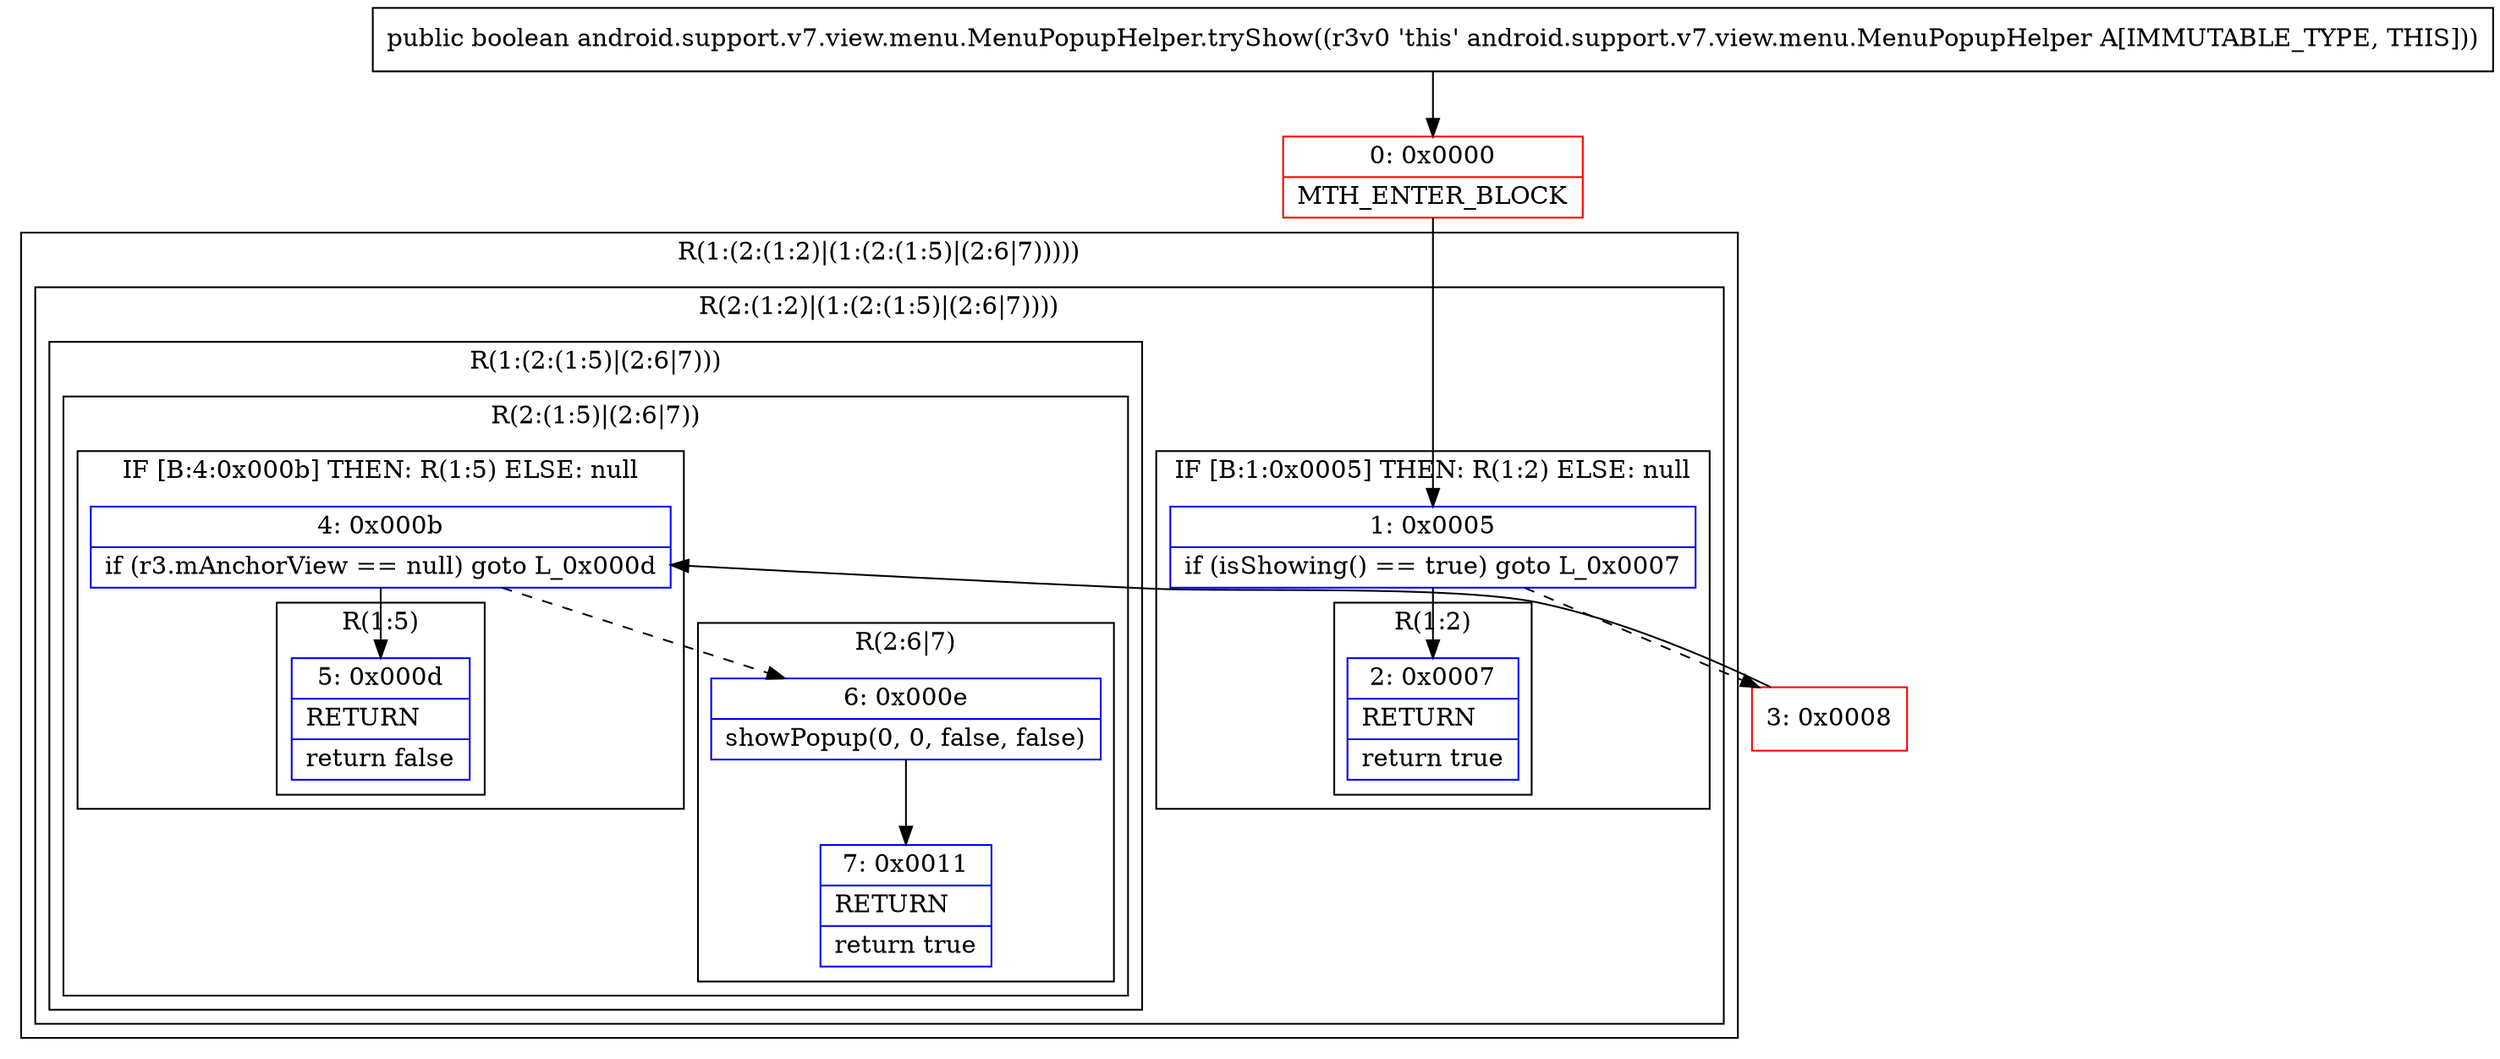 digraph "CFG forandroid.support.v7.view.menu.MenuPopupHelper.tryShow()Z" {
subgraph cluster_Region_2026776295 {
label = "R(1:(2:(1:2)|(1:(2:(1:5)|(2:6|7)))))";
node [shape=record,color=blue];
subgraph cluster_Region_2071647295 {
label = "R(2:(1:2)|(1:(2:(1:5)|(2:6|7))))";
node [shape=record,color=blue];
subgraph cluster_IfRegion_1831243712 {
label = "IF [B:1:0x0005] THEN: R(1:2) ELSE: null";
node [shape=record,color=blue];
Node_1 [shape=record,label="{1\:\ 0x0005|if (isShowing() == true) goto L_0x0007\l}"];
subgraph cluster_Region_243870173 {
label = "R(1:2)";
node [shape=record,color=blue];
Node_2 [shape=record,label="{2\:\ 0x0007|RETURN\l|return true\l}"];
}
}
subgraph cluster_Region_125427701 {
label = "R(1:(2:(1:5)|(2:6|7)))";
node [shape=record,color=blue];
subgraph cluster_Region_714029065 {
label = "R(2:(1:5)|(2:6|7))";
node [shape=record,color=blue];
subgraph cluster_IfRegion_1938749975 {
label = "IF [B:4:0x000b] THEN: R(1:5) ELSE: null";
node [shape=record,color=blue];
Node_4 [shape=record,label="{4\:\ 0x000b|if (r3.mAnchorView == null) goto L_0x000d\l}"];
subgraph cluster_Region_881779322 {
label = "R(1:5)";
node [shape=record,color=blue];
Node_5 [shape=record,label="{5\:\ 0x000d|RETURN\l|return false\l}"];
}
}
subgraph cluster_Region_2101417321 {
label = "R(2:6|7)";
node [shape=record,color=blue];
Node_6 [shape=record,label="{6\:\ 0x000e|showPopup(0, 0, false, false)\l}"];
Node_7 [shape=record,label="{7\:\ 0x0011|RETURN\l|return true\l}"];
}
}
}
}
}
Node_0 [shape=record,color=red,label="{0\:\ 0x0000|MTH_ENTER_BLOCK\l}"];
Node_3 [shape=record,color=red,label="{3\:\ 0x0008}"];
MethodNode[shape=record,label="{public boolean android.support.v7.view.menu.MenuPopupHelper.tryShow((r3v0 'this' android.support.v7.view.menu.MenuPopupHelper A[IMMUTABLE_TYPE, THIS])) }"];
MethodNode -> Node_0;
Node_1 -> Node_2;
Node_1 -> Node_3[style=dashed];
Node_4 -> Node_5;
Node_4 -> Node_6[style=dashed];
Node_6 -> Node_7;
Node_0 -> Node_1;
Node_3 -> Node_4;
}


